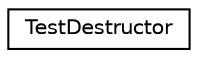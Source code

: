 digraph "Graphical Class Hierarchy"
{
 // INTERACTIVE_SVG=YES
  edge [fontname="Helvetica",fontsize="10",labelfontname="Helvetica",labelfontsize="10"];
  node [fontname="Helvetica",fontsize="10",shape=record];
  rankdir="LR";
  Node1 [label="TestDestructor",height=0.2,width=0.4,color="black", fillcolor="white", style="filled",URL="$classTestDestructor.html"];
}
